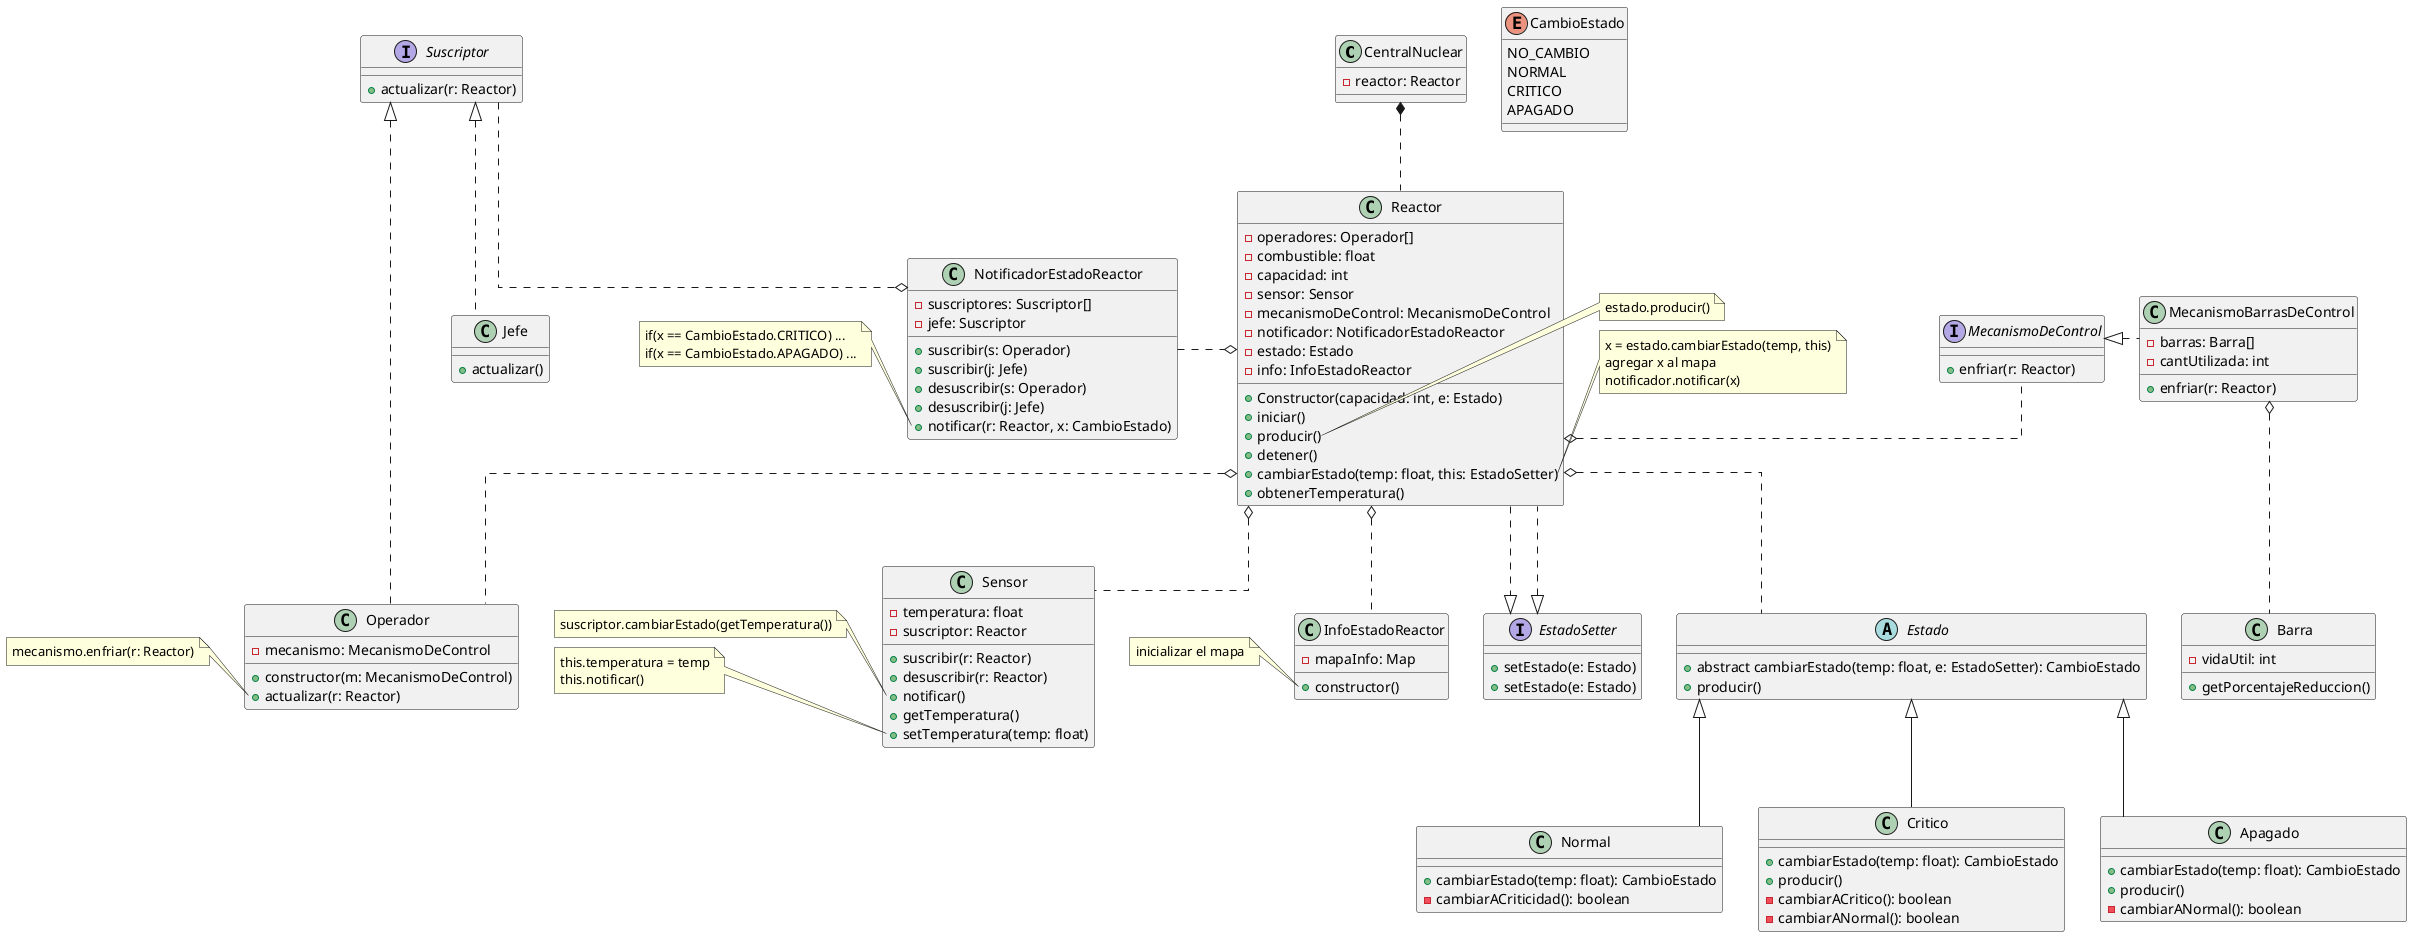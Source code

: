 @startuml title "Reactor Nuclear"


skinparam lineType ortho

class CentralNuclear {
    - reactor: Reactor
}

class Reactor implements EstadoSetter{
    - operadores: Operador[]
    - combustible: float
    - capacidad: int
    - sensor: Sensor
    - mecanismoDeControl: MecanismoDeControl
    - notificador: NotificadorEstadoReactor
    - estado: Estado
    - info: InfoEstadoReactor
    + Constructor(capacidad: int, e: Estado)
    + iniciar()
    + producir()
    + detener()
    + cambiarEstado(temp: float, this: EstadoSetter)
    + obtenerTemperatura()
}

interface EstadoSetter {
    + setEstado(e: Estado)
}

class Sensor {
    - temperatura: float
    - suscriptor: Reactor
    + suscribir(r: Reactor)
    + desuscribir(r: Reactor)
    + notificar()
    + getTemperatura()
    + setTemperatura(temp: float)
}


interface MecanismoDeControl {
    + enfriar(r: Reactor)
}

class MecanismoBarrasDeControl implements MecanismoDeControl {
    - barras: Barra[]
    - cantUtilizada: int
    + enfriar(r: Reactor)
}
class Barra {
    - vidaUtil: int
    + getPorcentajeReduccion()
}


class NotificadorEstadoReactor {
    - suscriptores: Suscriptor[]
    - jefe: Suscriptor

    + suscribir(s: Operador)
    + suscribir(j: Jefe)
    + desuscribir(s: Operador)
    + desuscribir(j: Jefe)
    + notificar(r: Reactor, x: CambioEstado)
}

interface Suscriptor {
    + actualizar(r: Reactor)
}

class Operador implements Suscriptor {
    - mecanismo: MecanismoDeControl
    + constructor(m: MecanismoDeControl)
    + actualizar(r: Reactor)
}

class Jefe implements Suscriptor{
    + actualizar()
}

abstract Estado {
    + abstract cambiarEstado(temp: float, e: EstadoSetter): CambioEstado
    + producir()
}

interface EstadoSetter {
    + setEstado(e: Estado)
}

class Normal extends Estado{
    + cambiarEstado(temp: float): CambioEstado
    - cambiarACriticidad(): boolean
}
class Critico extends Estado{
    + cambiarEstado(temp: float): CambioEstado
    + producir()
    - cambiarACritico(): boolean
    - cambiarANormal(): boolean
}
class Apagado extends Estado{
    + cambiarEstado(temp: float): CambioEstado
    + producir()
    - cambiarANormal(): boolean
}

enum CambioEstado {
    NO_CAMBIO
    NORMAL
    CRITICO
    APAGADO
}

class InfoEstadoReactor {
    - mapaInfo: Map
    + constructor()
}

'Relaciones
CentralNuclear *.. Reactor

' Reactor o.. Combustible
Reactor o.. Sensor
Reactor o.r. MecanismoDeControl
Reactor o.l. NotificadorEstadoReactor
Reactor o.. Estado
Reactor o.. InfoEstadoReactor
Reactor o.. Operador
Reactor ..|> EstadoSetter

NotificadorEstadoReactor o.u. Suscriptor
MecanismoBarrasDeControl o.. Barra

MecanismoBarrasDeControl o.r[hidden]. MecanismoDeControl
Suscriptor o.u[hidden]. Operador

Note right of Reactor::producir 
    estado.producir()
end Note
Note right of Reactor::cambiarEstado 
    x = estado.cambiarEstado(temp, this)
    agregar x al mapa
    notificador.notificar(x)
end Note
Note left of Sensor::notificar 
    suscriptor.cambiarEstado(getTemperatura())
end Note
Note left of Sensor::setTemperatura 
    this.temperatura = temp
    this.notificar()
end Note
Note left of InfoEstadoReactor::constructor 
    inicializar el mapa
end Note
Note left of NotificadorEstadoReactor::notificar 
    if(x == CambioEstado.CRITICO) ...
    if(x == CambioEstado.APAGADO) ...
end Note
Note left of Operador::actualizar 
    mecanismo.enfriar(r: Reactor)
end Note

@enduml

